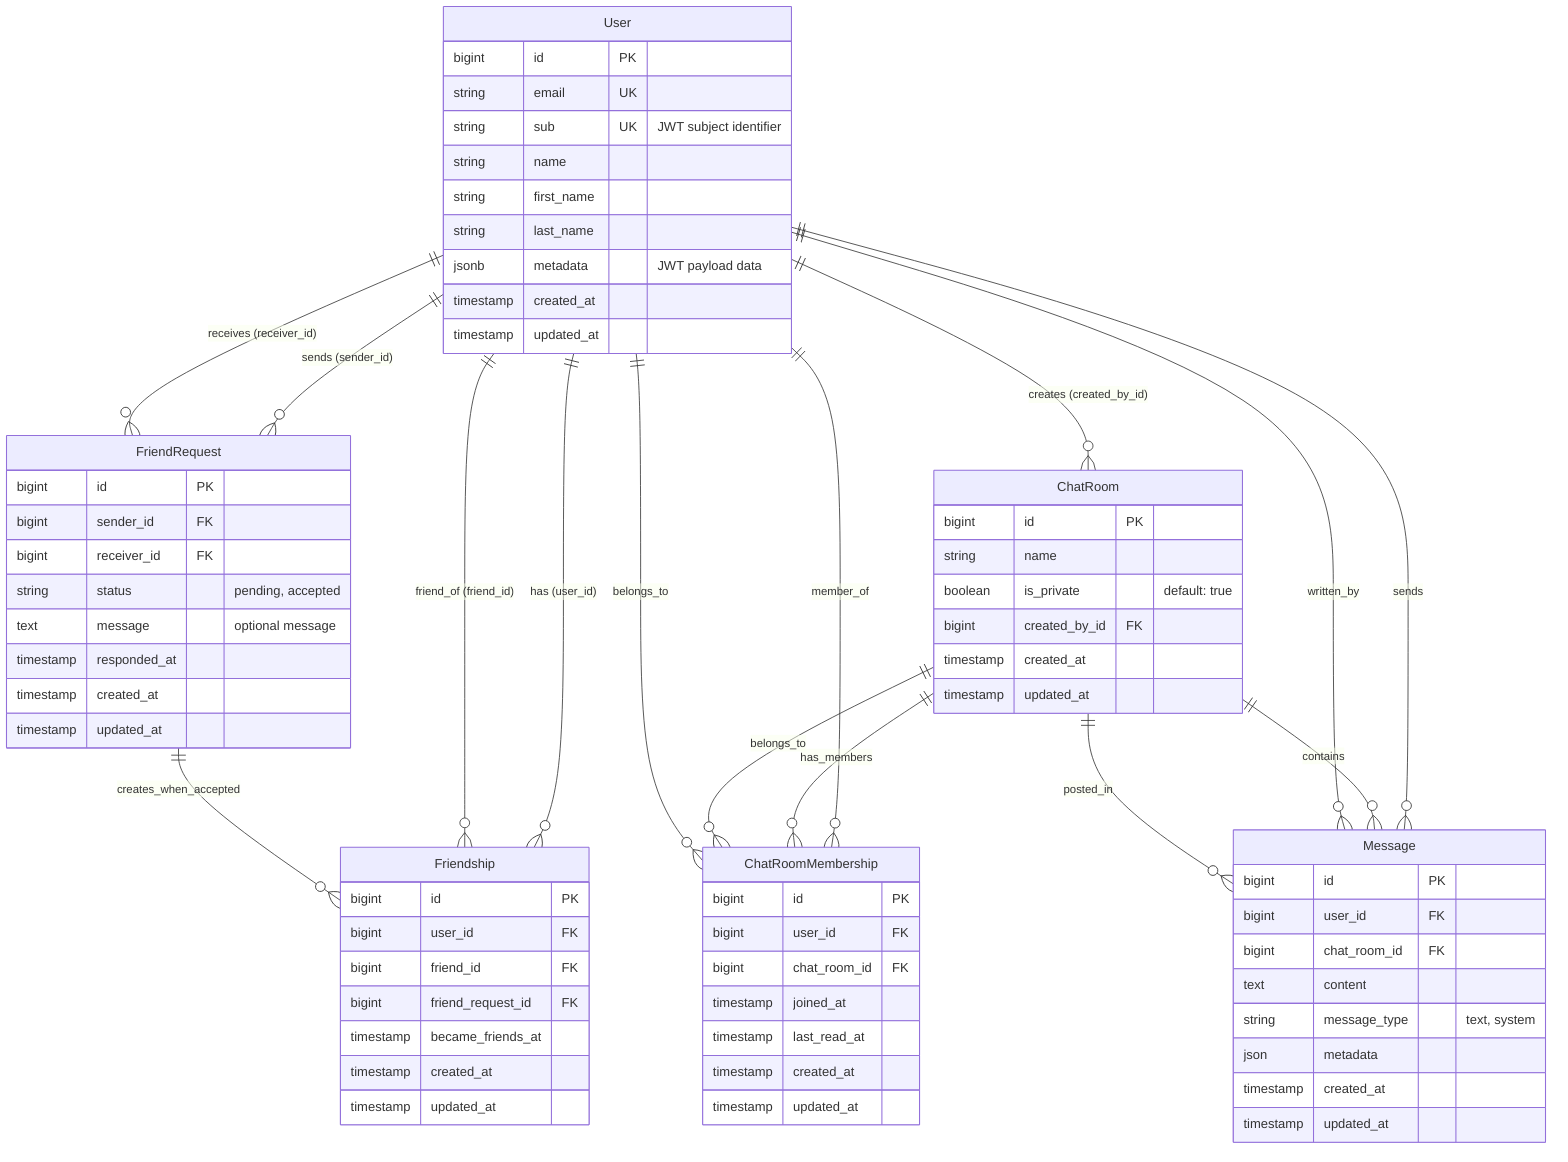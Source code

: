 erDiagram
    User {
        bigint id PK
        string email UK
        string sub UK "JWT subject identifier"
        string name
        string first_name
        string last_name
        jsonb metadata "JWT payload data"
        timestamp created_at
        timestamp updated_at
    }

    FriendRequest {
        bigint id PK
        bigint sender_id FK
        bigint receiver_id FK
        string status "pending, accepted"
        text message "optional message"
        timestamp responded_at
        timestamp created_at
        timestamp updated_at
    }

    Friendship {
        bigint id PK
        bigint user_id FK
        bigint friend_id FK
        bigint friend_request_id FK
        timestamp became_friends_at
        timestamp created_at
        timestamp updated_at
    }

    ChatRoom {
        bigint id PK
        string name
        boolean is_private "default: true"
        bigint created_by_id FK
        timestamp created_at
        timestamp updated_at
    }

    ChatRoomMembership {
        bigint id PK
        bigint user_id FK
        bigint chat_room_id FK
        timestamp joined_at
        timestamp last_read_at
        timestamp created_at
        timestamp updated_at
    }

    Message {
        bigint id PK
        bigint user_id FK
        bigint chat_room_id FK
        text content
        string message_type "text, system"
        json metadata
        timestamp created_at
        timestamp updated_at
    }

    %% Relationships
    User ||--o{ FriendRequest : "sends (sender_id)"
    User ||--o{ FriendRequest : "receives (receiver_id)"
    User ||--o{ Friendship : "has (user_id)"
    User ||--o{ Friendship : "friend_of (friend_id)"
    User ||--o{ ChatRoom : "creates (created_by_id)"
    User ||--o{ ChatRoomMembership : "member_of"
    User ||--o{ Message : "sends"

    FriendRequest ||--o{ Friendship : "creates_when_accepted"

    ChatRoom ||--o{ ChatRoomMembership : "has_members"
    ChatRoom ||--o{ Message : "contains"

    ChatRoomMembership }o--|| ChatRoom : "belongs_to"
    ChatRoomMembership }o--|| User : "belongs_to"

    Message }o--|| User : "written_by"
    Message }o--|| ChatRoom : "posted_in"

    %% Key Business Rules
    %% 1. Friend requests are bidirectional - when accepted, two Friendship records are created
    %% 2. Chat rooms can be private (1-on-1) or public (group)
    %% 3. Private chat rooms are automatically created between friends
    %% 4. Users can only message friends (enforced in application logic)
    %% 5. Friendship is symmetric - if A is friends with B, then B is friends with A
